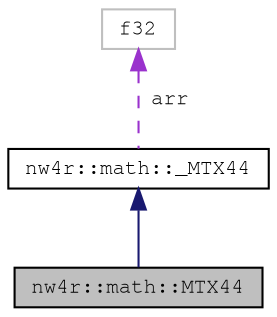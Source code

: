 digraph "nw4r::math::MTX44"
{
 // LATEX_PDF_SIZE
  edge [fontname="FreeMono",fontsize="10",labelfontname="FreeMono",labelfontsize="10"];
  node [fontname="FreeMono",fontsize="10",shape=record];
  Node1 [label="nw4r::math::MTX44",height=0.2,width=0.4,color="black", fillcolor="grey75", style="filled", fontcolor="black",tooltip=" "];
  Node2 -> Node1 [dir="back",color="midnightblue",fontsize="10",style="solid",fontname="FreeMono"];
  Node2 [label="nw4r::math::_MTX44",height=0.2,width=0.4,color="black", fillcolor="white", style="filled",URL="$structnw4r_1_1math_1_1___m_t_x44.html",tooltip=" "];
  Node3 -> Node2 [dir="back",color="darkorchid3",fontsize="10",style="dashed",label=" arr" ,fontname="FreeMono"];
  Node3 [label="f32",height=0.2,width=0.4,color="grey75", fillcolor="white", style="filled",tooltip=" "];
}
